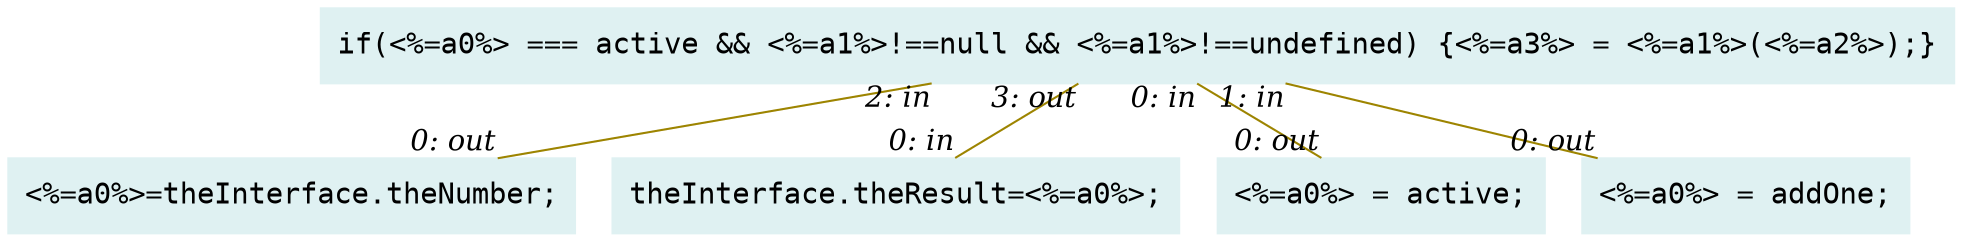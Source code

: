 digraph g{node_887 [shape="box", style="filled", color="#dff1f2", fontname="Courier", label="<%=a0%>=theInterface.theNumber;
" ]
node_889 [shape="box", style="filled", color="#dff1f2", fontname="Courier", label="theInterface.theResult=<%=a0%>;
" ]
node_919 [shape="box", style="filled", color="#dff1f2", fontname="Courier", label="<%=a0%> = active;
" ]
node_922 [shape="box", style="filled", color="#dff1f2", fontname="Courier", label="<%=a0%> = addOne;
" ]
node_924 [shape="box", style="filled", color="#dff1f2", fontname="Courier", label="if(<%=a0%> === active && <%=a1%>!==null && <%=a1%>!==undefined) {<%=a3%> = <%=a1%>(<%=a2%>);}
" ]
node_924 -> node_919 [dir=none, arrowHead=none, fontname="Times-Italic", arrowsize=1, color="#9d8400", label="",  headlabel="0: out", taillabel="0: in" ]
node_924 -> node_922 [dir=none, arrowHead=none, fontname="Times-Italic", arrowsize=1, color="#9d8400", label="",  headlabel="0: out", taillabel="1: in" ]
node_924 -> node_887 [dir=none, arrowHead=none, fontname="Times-Italic", arrowsize=1, color="#9d8400", label="",  headlabel="0: out", taillabel="2: in" ]
node_924 -> node_889 [dir=none, arrowHead=none, fontname="Times-Italic", arrowsize=1, color="#9d8400", label="",  headlabel="0: in", taillabel="3: out" ]
}
